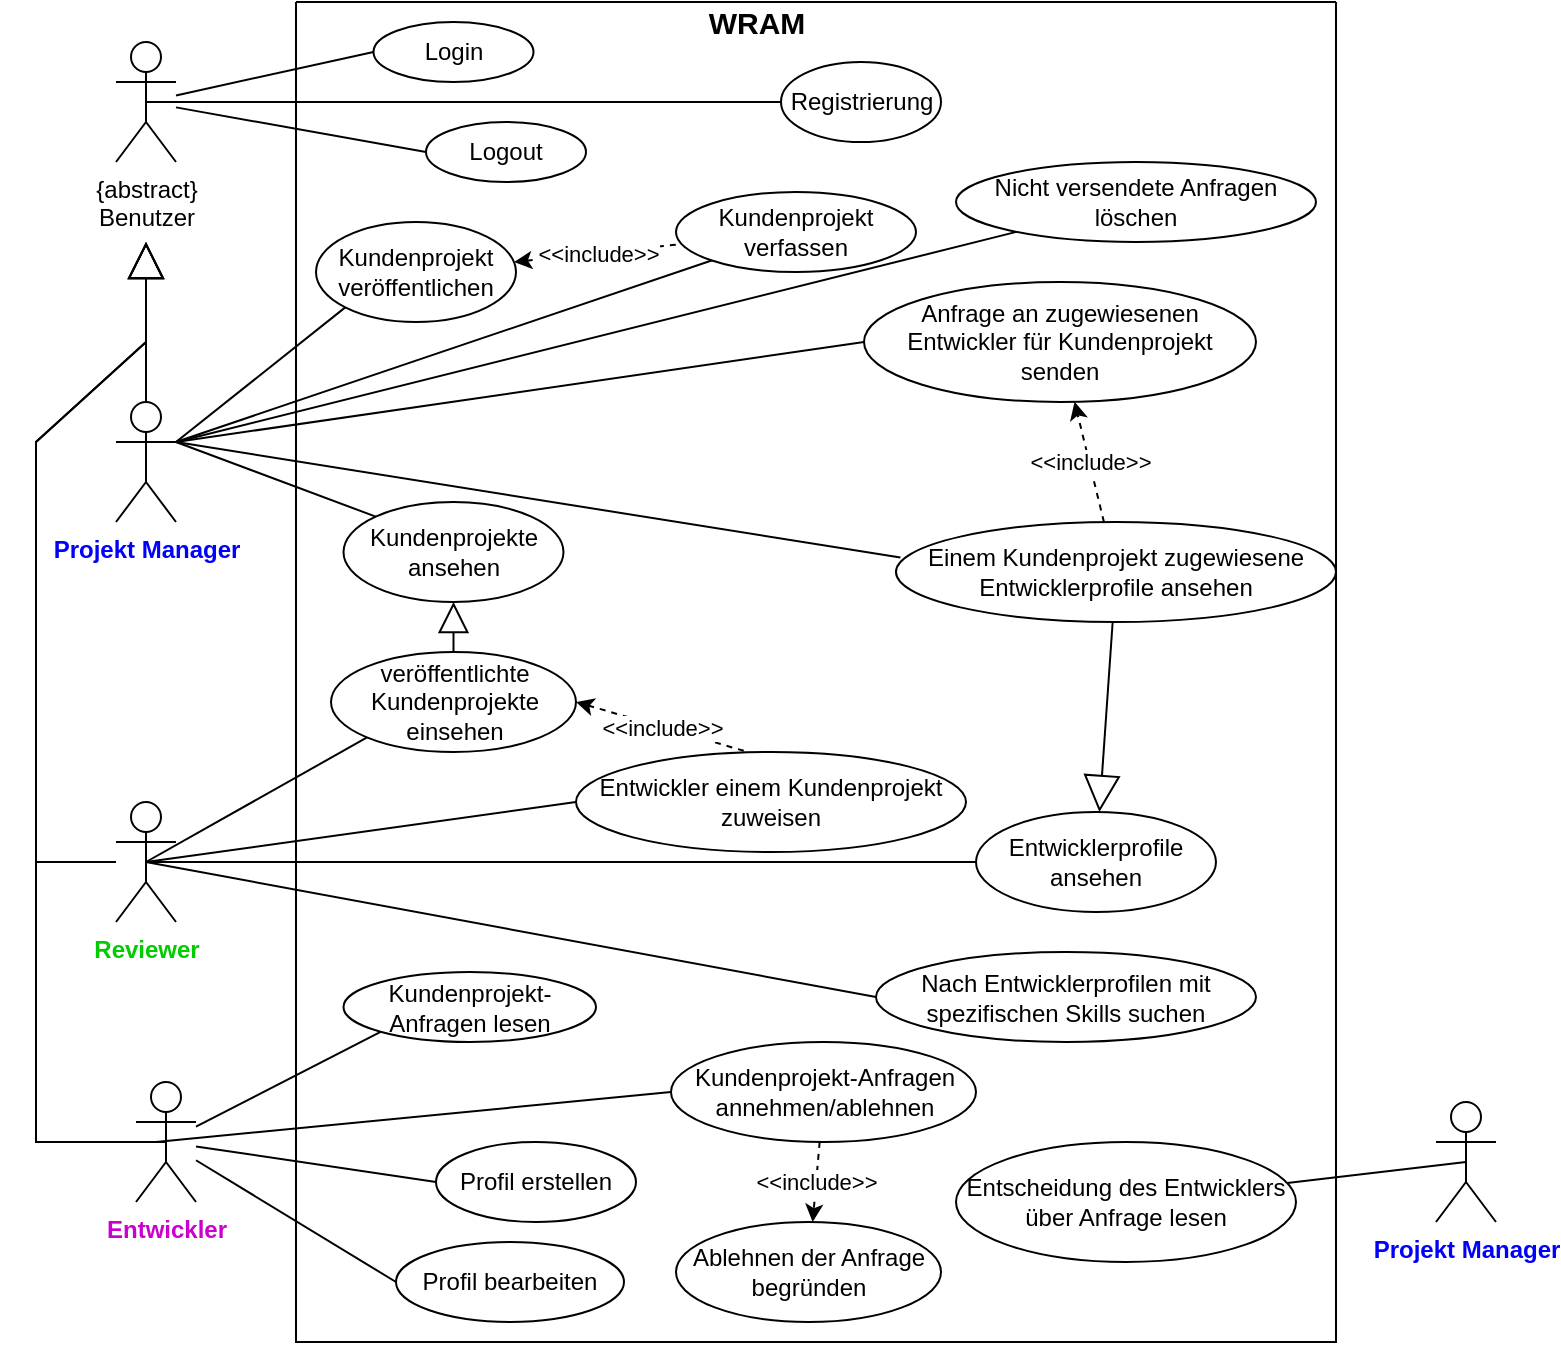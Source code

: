 <mxfile version="15.5.4" type="embed"><diagram id="mVEaKRiMTRjiz39qyeOy" name="Seite-1"><mxGraphModel dx="1807" dy="695" grid="1" gridSize="10" guides="1" tooltips="1" connect="1" arrows="1" fold="1" page="0" pageScale="1" pageWidth="827" pageHeight="1169" math="0" shadow="0"><root><mxCell id="0"/><mxCell id="1" parent="0"/><mxCell id="57" value="&lt;font color=&quot;#cc00cc&quot;&gt;&lt;b&gt;Entwickler&lt;/b&gt;&lt;/font&gt;" style="shape=umlActor;verticalLabelPosition=bottom;verticalAlign=top;html=1;outlineConnect=0;" vertex="1" parent="1"><mxGeometry x="40" y="1100" width="30" height="60" as="geometry"/></mxCell><mxCell id="58" value="&lt;b&gt;&lt;font color=&quot;#00cc00&quot;&gt;Reviewer&lt;/font&gt;&lt;/b&gt;" style="shape=umlActor;verticalLabelPosition=bottom;verticalAlign=top;html=1;outlineConnect=0;" vertex="1" parent="1"><mxGeometry x="30" y="960" width="30" height="60" as="geometry"/></mxCell><mxCell id="59" style="rounded=0;orthogonalLoop=1;jettySize=auto;html=1;endSize=13;endArrow=none;endFill=0;" edge="1" parent="1" target="85"><mxGeometry relative="1" as="geometry"><mxPoint x="60" y="780" as="sourcePoint"/></mxGeometry></mxCell><mxCell id="60" value="&lt;b&gt;&lt;font color=&quot;#0000ff&quot;&gt;Projekt Manager&lt;/font&gt;&lt;/b&gt;" style="shape=umlActor;verticalLabelPosition=bottom;verticalAlign=top;html=1;outlineConnect=0;" vertex="1" parent="1"><mxGeometry x="30" y="760" width="30" height="60" as="geometry"/></mxCell><mxCell id="61" value="" style="swimlane;startSize=0;" vertex="1" parent="1"><mxGeometry x="120" y="560" width="520" height="670" as="geometry"/></mxCell><mxCell id="62" value="Login" style="ellipse;whiteSpace=wrap;html=1;" vertex="1" parent="61"><mxGeometry x="38.75" y="10" width="80" height="30" as="geometry"/></mxCell><mxCell id="63" value="Registrierung" style="ellipse;whiteSpace=wrap;html=1;" vertex="1" parent="61"><mxGeometry x="242.5" y="30" width="80" height="40" as="geometry"/></mxCell><mxCell id="64" value="Logout" style="ellipse;whiteSpace=wrap;html=1;" vertex="1" parent="61"><mxGeometry x="65" y="60" width="80" height="30" as="geometry"/></mxCell><mxCell id="65" value="Kundenprojekt verfassen" style="ellipse;whiteSpace=wrap;html=1;" vertex="1" parent="61"><mxGeometry x="190" y="95" width="120" height="40" as="geometry"/></mxCell><mxCell id="66" value="&lt;div&gt;&lt;span&gt;Einem Kundenprojekt zugewiesene Entwicklerprofile ansehen&lt;/span&gt;&lt;br&gt;&lt;/div&gt;" style="ellipse;whiteSpace=wrap;html=1;" vertex="1" parent="61"><mxGeometry x="300" y="260" width="220" height="50" as="geometry"/></mxCell><mxCell id="67" value="Kundenprojekt veröffentlichen" style="ellipse;whiteSpace=wrap;html=1;" vertex="1" parent="61"><mxGeometry x="10" y="110" width="100" height="50" as="geometry"/></mxCell><mxCell id="68" value="Anfrage an zugewiesenen Entwickler für Kundenprojekt senden" style="ellipse;whiteSpace=wrap;html=1;" vertex="1" parent="61"><mxGeometry x="284" y="140" width="196" height="60" as="geometry"/></mxCell><mxCell id="69" value="Ablehnen der Anfrage begründen" style="ellipse;whiteSpace=wrap;html=1;" vertex="1" parent="61"><mxGeometry x="190" y="610" width="132.5" height="50" as="geometry"/></mxCell><mxCell id="70" value="Kundenprojekte ansehen" style="ellipse;whiteSpace=wrap;html=1;" vertex="1" parent="61"><mxGeometry x="23.75" y="250" width="110" height="50" as="geometry"/></mxCell><mxCell id="71" value="Kundenprojekt-Anfragen annehmen/ablehnen" style="ellipse;whiteSpace=wrap;html=1;" vertex="1" parent="61"><mxGeometry x="187.5" y="520" width="152.5" height="50" as="geometry"/></mxCell><mxCell id="72" value="Profil bearbeiten" style="ellipse;whiteSpace=wrap;html=1;" vertex="1" parent="61"><mxGeometry x="50" y="620" width="114" height="40" as="geometry"/></mxCell><mxCell id="73" value="Profil erstellen" style="ellipse;whiteSpace=wrap;html=1;" vertex="1" parent="61"><mxGeometry x="70" y="570" width="100" height="40" as="geometry"/></mxCell><mxCell id="74" value="&lt;div&gt;veröffentlichte&lt;br&gt;&lt;/div&gt;&lt;div&gt;Kundenprojekte einsehen&lt;/div&gt;" style="ellipse;whiteSpace=wrap;html=1;" vertex="1" parent="61"><mxGeometry x="17.5" y="325" width="122.5" height="50" as="geometry"/></mxCell><mxCell id="75" value="Nach Entwicklerprofilen mit spezifischen Skills suchen" style="ellipse;whiteSpace=wrap;html=1;" vertex="1" parent="61"><mxGeometry x="290" y="475" width="190" height="45" as="geometry"/></mxCell><mxCell id="76" value="Entwicklerprofile ansehen" style="ellipse;whiteSpace=wrap;html=1;" vertex="1" parent="61"><mxGeometry x="340" y="405" width="120" height="50" as="geometry"/></mxCell><mxCell id="77" value="Entwickler einem Kundenprojekt zuweisen" style="ellipse;whiteSpace=wrap;html=1;" vertex="1" parent="61"><mxGeometry x="140" y="375" width="195" height="50" as="geometry"/></mxCell><mxCell id="78" value="" style="endArrow=block;endSize=13;endFill=0;html=1;rounded=0;entryX=0.5;entryY=1;entryDx=0;entryDy=0;" edge="1" parent="61" source="74" target="70"><mxGeometry width="160" relative="1" as="geometry"><mxPoint x="90" y="330" as="sourcePoint"/><mxPoint x="450" y="340" as="targetPoint"/></mxGeometry></mxCell><mxCell id="79" value="" style="endArrow=block;endSize=16;endFill=0;html=1;rounded=0;" edge="1" parent="61" source="66" target="76"><mxGeometry width="160" relative="1" as="geometry"><mxPoint x="320" y="295" as="sourcePoint"/><mxPoint x="480" y="295" as="targetPoint"/></mxGeometry></mxCell><mxCell id="80" value="Kundenprojekt-Anfragen lesen" style="ellipse;whiteSpace=wrap;html=1;" vertex="1" parent="61"><mxGeometry x="23.75" y="485" width="126.25" height="35" as="geometry"/></mxCell><mxCell id="81" value="&lt;b&gt;&lt;font style=&quot;font-size: 15px&quot;&gt;WRAM&lt;/font&gt;&lt;/b&gt;" style="text;html=1;align=center;verticalAlign=middle;resizable=0;points=[];autosize=1;strokeColor=none;fillColor=none;" vertex="1" parent="61"><mxGeometry x="200" width="60" height="20" as="geometry"/></mxCell><mxCell id="82" value="&amp;lt;&amp;lt;include&amp;gt;&amp;gt;" style="endArrow=classic;html=1;rounded=0;dashed=1;" edge="1" parent="61" source="71" target="69"><mxGeometry width="50" height="50" relative="1" as="geometry"><mxPoint x="284" y="576.28" as="sourcePoint"/><mxPoint x="447.98" y="530" as="targetPoint"/></mxGeometry></mxCell><mxCell id="83" value="Entscheidung des Entwicklers über Anfrage lesen" style="ellipse;whiteSpace=wrap;html=1;" vertex="1" parent="61"><mxGeometry x="330" y="570" width="170" height="60" as="geometry"/></mxCell><mxCell id="84" value="&amp;lt;&amp;lt;include&amp;gt;&amp;gt;" style="endArrow=classic;html=1;rounded=0;endFill=1;startArrow=none;startFill=0;dashed=1;" edge="1" parent="61" source="66" target="68"><mxGeometry width="50" height="50" relative="1" as="geometry"><mxPoint x="222.5" y="490" as="sourcePoint"/><mxPoint x="386.48" y="443.72" as="targetPoint"/></mxGeometry></mxCell><mxCell id="85" value="Nicht versendete Anfragen löschen" style="ellipse;whiteSpace=wrap;html=1;" vertex="1" parent="61"><mxGeometry x="330" y="80" width="180" height="40" as="geometry"/></mxCell><mxCell id="86" value="&amp;lt;&amp;lt;include&amp;gt;&amp;gt;" style="endArrow=none;html=1;rounded=0;endFill=0;startArrow=classic;startFill=1;entryX=0.441;entryY=0;entryDx=0;entryDy=0;entryPerimeter=0;exitX=1;exitY=0.5;exitDx=0;exitDy=0;dashed=1;" edge="1" parent="61" source="74" target="77"><mxGeometry width="50" height="50" relative="1" as="geometry"><mxPoint x="360.718" y="250.119" as="sourcePoint"/><mxPoint x="378.857" y="209.729" as="targetPoint"/></mxGeometry></mxCell><mxCell id="87" value="&amp;lt;&amp;lt;include&amp;gt;&amp;gt;" style="endArrow=none;html=1;rounded=0;endFill=0;startArrow=classic;startFill=1;dashed=1;" edge="1" parent="61" source="67" target="65"><mxGeometry width="50" height="50" relative="1" as="geometry"><mxPoint x="150.0" y="360" as="sourcePoint"/><mxPoint x="235.995" y="385" as="targetPoint"/></mxGeometry></mxCell><mxCell id="88" value="" style="endArrow=none;html=1;rounded=0;entryX=0;entryY=0.5;entryDx=0;entryDy=0;exitX=0.5;exitY=0.5;exitDx=0;exitDy=0;exitPerimeter=0;endFill=0;" edge="1" parent="1" source="91" target="63"><mxGeometry width="50" height="50" relative="1" as="geometry"><mxPoint x="100" y="620" as="sourcePoint"/><mxPoint x="480" y="620" as="targetPoint"/></mxGeometry></mxCell><mxCell id="89" value="" style="endArrow=none;html=1;rounded=0;entryX=0;entryY=0.5;entryDx=0;entryDy=0;endFill=0;" edge="1" parent="1" source="91" target="64"><mxGeometry width="50" height="50" relative="1" as="geometry"><mxPoint x="100" y="620" as="sourcePoint"/><mxPoint x="480" y="620" as="targetPoint"/></mxGeometry></mxCell><mxCell id="90" value="" style="endArrow=none;html=1;rounded=0;entryX=0;entryY=0.5;entryDx=0;entryDy=0;endFill=0;" edge="1" parent="1" source="91" target="62"><mxGeometry width="50" height="50" relative="1" as="geometry"><mxPoint x="100" y="620" as="sourcePoint"/><mxPoint x="210" y="620" as="targetPoint"/></mxGeometry></mxCell><mxCell id="91" value="{abstract}&lt;br&gt;Benutzer" style="shape=umlActor;verticalLabelPosition=bottom;verticalAlign=top;html=1;outlineConnect=0;" vertex="1" parent="1"><mxGeometry x="30" y="580" width="30" height="60" as="geometry"/></mxCell><mxCell id="92" value="" style="endArrow=block;endSize=16;endFill=0;html=1;rounded=0;exitX=0.5;exitY=0;exitDx=0;exitDy=0;exitPerimeter=0;" edge="1" parent="1" source="60"><mxGeometry width="160" relative="1" as="geometry"><mxPoint x="350" y="790" as="sourcePoint"/><mxPoint x="45" y="680" as="targetPoint"/></mxGeometry></mxCell><mxCell id="93" value="" style="endArrow=block;endSize=16;endFill=0;html=1;rounded=0;exitX=0.5;exitY=0;exitDx=0;exitDy=0;exitPerimeter=0;" edge="1" parent="1"><mxGeometry width="160" relative="1" as="geometry"><mxPoint x="55" y="1130" as="sourcePoint"/><mxPoint x="45" y="680" as="targetPoint"/><Array as="points"><mxPoint x="-10" y="1130"/><mxPoint x="-10" y="780"/><mxPoint x="45" y="730"/></Array></mxGeometry></mxCell><mxCell id="94" value="" style="endArrow=block;endSize=16;endFill=0;html=1;rounded=0;" edge="1" parent="1" source="58"><mxGeometry width="160" relative="1" as="geometry"><mxPoint x="350" y="790" as="sourcePoint"/><mxPoint x="45" y="680" as="targetPoint"/><Array as="points"><mxPoint x="-10" y="990"/><mxPoint x="-10" y="780"/><mxPoint x="45" y="730"/></Array></mxGeometry></mxCell><mxCell id="95" value="" style="endArrow=none;html=1;rounded=0;exitX=1;exitY=0.333;exitDx=0;exitDy=0;exitPerimeter=0;endFill=0;" edge="1" parent="1" source="60" target="65"><mxGeometry width="50" height="50" relative="1" as="geometry"><mxPoint x="90" y="780" as="sourcePoint"/><mxPoint x="480" y="810" as="targetPoint"/></mxGeometry></mxCell><mxCell id="96" value="" style="endArrow=none;html=1;rounded=0;entryX=0;entryY=0.5;entryDx=0;entryDy=0;endFill=0;" edge="1" parent="1" source="57" target="73"><mxGeometry width="50" height="50" relative="1" as="geometry"><mxPoint x="100" y="1170" as="sourcePoint"/><mxPoint x="520" y="920" as="targetPoint"/></mxGeometry></mxCell><mxCell id="97" value="" style="endArrow=none;html=1;rounded=0;entryX=0;entryY=0.5;entryDx=0;entryDy=0;endFill=0;" edge="1" parent="1" target="71"><mxGeometry width="50" height="50" relative="1" as="geometry"><mxPoint x="50" y="1130" as="sourcePoint"/><mxPoint x="520" y="920" as="targetPoint"/></mxGeometry></mxCell><mxCell id="98" value="" style="endArrow=none;html=1;rounded=0;exitX=0.5;exitY=0.5;exitDx=0;exitDy=0;exitPerimeter=0;entryX=0;entryY=1;entryDx=0;entryDy=0;endFill=0;" edge="1" parent="1" source="58" target="74"><mxGeometry width="50" height="50" relative="1" as="geometry"><mxPoint x="470" y="970" as="sourcePoint"/><mxPoint x="520" y="920" as="targetPoint"/></mxGeometry></mxCell><mxCell id="99" value="" style="endArrow=none;html=1;rounded=0;entryX=0;entryY=0.5;entryDx=0;entryDy=0;endFill=0;exitX=0.5;exitY=0.5;exitDx=0;exitDy=0;exitPerimeter=0;" edge="1" parent="1" source="58" target="75"><mxGeometry width="50" height="50" relative="1" as="geometry"><mxPoint x="470" y="970" as="sourcePoint"/><mxPoint x="520" y="920" as="targetPoint"/></mxGeometry></mxCell><mxCell id="100" value="" style="endArrow=none;html=1;rounded=0;entryX=0;entryY=0.5;entryDx=0;entryDy=0;exitX=0.5;exitY=0.5;exitDx=0;exitDy=0;exitPerimeter=0;endFill=0;" edge="1" parent="1" source="58" target="77"><mxGeometry width="50" height="50" relative="1" as="geometry"><mxPoint x="90" y="1010" as="sourcePoint"/><mxPoint x="520" y="920" as="targetPoint"/></mxGeometry></mxCell><mxCell id="101" value="" style="endArrow=none;html=1;rounded=0;entryX=0;entryY=1;entryDx=0;entryDy=0;exitX=1;exitY=0.333;exitDx=0;exitDy=0;exitPerimeter=0;endFill=0;" edge="1" parent="1" source="60" target="67"><mxGeometry width="50" height="50" relative="1" as="geometry"><mxPoint x="90" y="780" as="sourcePoint"/><mxPoint x="150" y="740" as="targetPoint"/></mxGeometry></mxCell><mxCell id="102" value="" style="endArrow=none;html=1;rounded=0;endFill=0;exitX=0.5;exitY=0.5;exitDx=0;exitDy=0;exitPerimeter=0;" edge="1" parent="1" source="58" target="76"><mxGeometry width="50" height="50" relative="1" as="geometry"><mxPoint x="90" y="1010" as="sourcePoint"/><mxPoint x="300" y="960" as="targetPoint"/><Array as="points"/></mxGeometry></mxCell><mxCell id="103" value="" style="endArrow=none;html=1;rounded=0;entryX=0;entryY=0.5;entryDx=0;entryDy=0;exitX=1;exitY=0.333;exitDx=0;exitDy=0;exitPerimeter=0;endFill=0;" edge="1" parent="1" source="60" target="68"><mxGeometry width="50" height="50" relative="1" as="geometry"><mxPoint x="90" y="780" as="sourcePoint"/><mxPoint x="530" y="950" as="targetPoint"/><Array as="points"/></mxGeometry></mxCell><mxCell id="104" value="" style="endArrow=none;html=1;rounded=0;entryX=0;entryY=0;entryDx=0;entryDy=0;exitX=1;exitY=0.333;exitDx=0;exitDy=0;exitPerimeter=0;endFill=0;" edge="1" parent="1" source="60" target="70"><mxGeometry width="50" height="50" relative="1" as="geometry"><mxPoint x="90" y="780" as="sourcePoint"/><mxPoint x="530" y="930" as="targetPoint"/></mxGeometry></mxCell><mxCell id="105" value="" style="endArrow=none;html=1;rounded=0;entryX=0;entryY=0.5;entryDx=0;entryDy=0;endFill=0;" edge="1" parent="1" source="57" target="72"><mxGeometry width="50" height="50" relative="1" as="geometry"><mxPoint x="100" y="1170" as="sourcePoint"/><mxPoint x="530" y="900" as="targetPoint"/></mxGeometry></mxCell><mxCell id="106" value="" style="endArrow=none;html=1;rounded=0;exitX=1;exitY=0.333;exitDx=0;exitDy=0;exitPerimeter=0;entryX=0.01;entryY=0.356;entryDx=0;entryDy=0;entryPerimeter=0;endFill=0;" edge="1" parent="1" source="60" target="66"><mxGeometry width="50" height="50" relative="1" as="geometry"><mxPoint x="90" y="780" as="sourcePoint"/><mxPoint x="530" y="930" as="targetPoint"/></mxGeometry></mxCell><mxCell id="107" value="&lt;b&gt;&lt;font color=&quot;#0000ff&quot;&gt;Projekt Manager&lt;/font&gt;&lt;/b&gt;" style="shape=umlActor;verticalLabelPosition=bottom;verticalAlign=top;html=1;outlineConnect=0;" vertex="1" parent="1"><mxGeometry x="690" y="1110" width="30" height="60" as="geometry"/></mxCell><mxCell id="108" value="" style="endArrow=none;html=1;rounded=0;entryX=0;entryY=1;entryDx=0;entryDy=0;endFill=0;" edge="1" parent="1" source="57" target="80"><mxGeometry width="50" height="50" relative="1" as="geometry"><mxPoint x="100" y="1170" as="sourcePoint"/><mxPoint x="550" y="890" as="targetPoint"/></mxGeometry></mxCell><mxCell id="109" style="rounded=0;orthogonalLoop=1;jettySize=auto;html=1;entryX=0.5;entryY=0.5;entryDx=0;entryDy=0;entryPerimeter=0;endArrow=none;endFill=0;" edge="1" parent="1" source="83" target="107"><mxGeometry relative="1" as="geometry"/></mxCell></root></mxGraphModel></diagram></mxfile>
